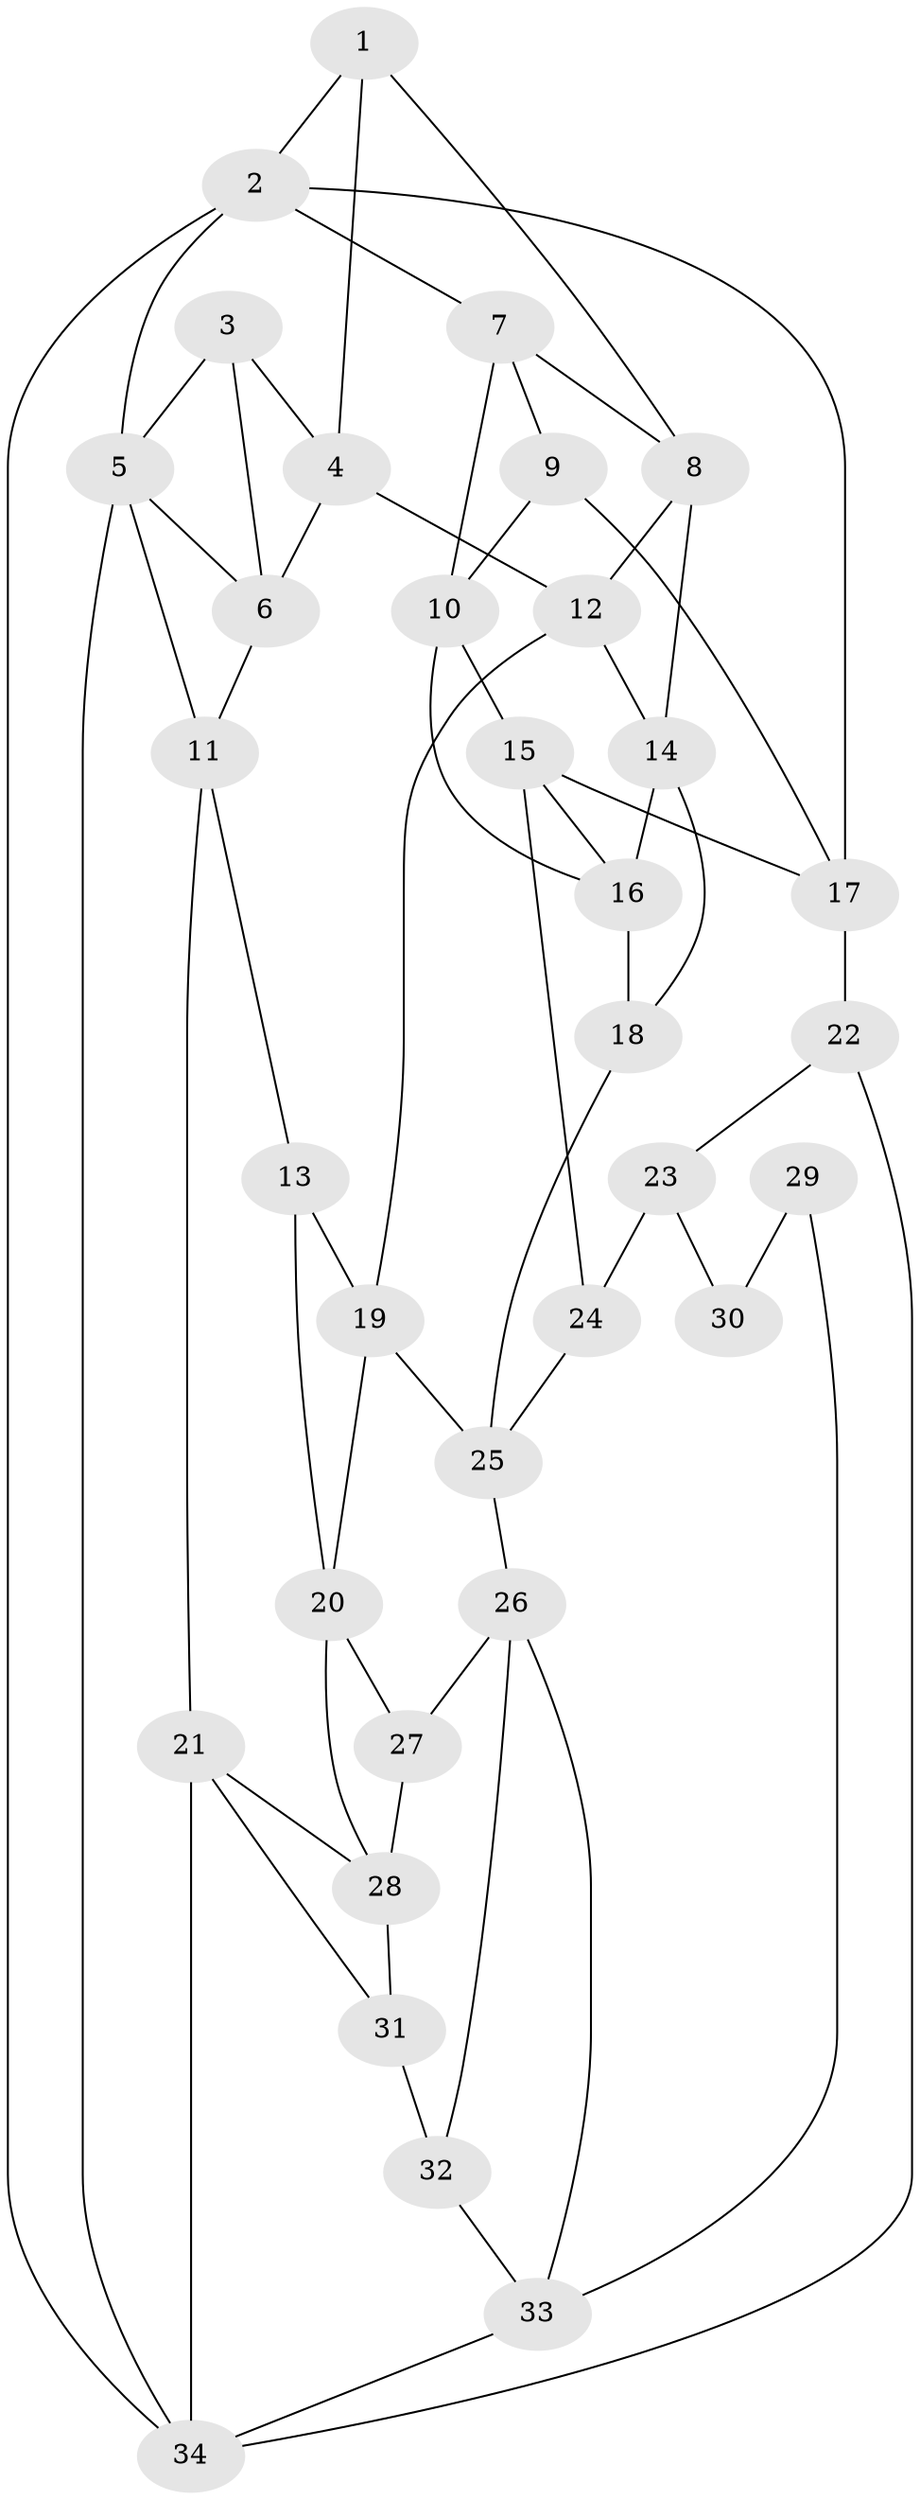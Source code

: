 // original degree distribution, {3: 0.029411764705882353, 4: 0.2647058823529412, 5: 0.47058823529411764, 6: 0.23529411764705882}
// Generated by graph-tools (version 1.1) at 2025/03/03/09/25 03:03:14]
// undirected, 34 vertices, 62 edges
graph export_dot {
graph [start="1"]
  node [color=gray90,style=filled];
  1;
  2;
  3;
  4;
  5;
  6;
  7;
  8;
  9;
  10;
  11;
  12;
  13;
  14;
  15;
  16;
  17;
  18;
  19;
  20;
  21;
  22;
  23;
  24;
  25;
  26;
  27;
  28;
  29;
  30;
  31;
  32;
  33;
  34;
  1 -- 2 [weight=1.0];
  1 -- 4 [weight=1.0];
  1 -- 8 [weight=1.0];
  2 -- 5 [weight=1.0];
  2 -- 7 [weight=1.0];
  2 -- 17 [weight=1.0];
  2 -- 34 [weight=1.0];
  3 -- 4 [weight=1.0];
  3 -- 5 [weight=1.0];
  3 -- 6 [weight=1.0];
  4 -- 6 [weight=1.0];
  4 -- 12 [weight=1.0];
  5 -- 6 [weight=1.0];
  5 -- 11 [weight=1.0];
  5 -- 34 [weight=1.0];
  6 -- 11 [weight=1.0];
  7 -- 8 [weight=1.0];
  7 -- 9 [weight=1.0];
  7 -- 10 [weight=1.0];
  8 -- 12 [weight=1.0];
  8 -- 14 [weight=1.0];
  9 -- 10 [weight=1.0];
  9 -- 17 [weight=1.0];
  10 -- 15 [weight=1.0];
  10 -- 16 [weight=1.0];
  11 -- 13 [weight=1.0];
  11 -- 21 [weight=1.0];
  12 -- 14 [weight=1.0];
  12 -- 19 [weight=1.0];
  13 -- 19 [weight=1.0];
  13 -- 20 [weight=1.0];
  14 -- 16 [weight=1.0];
  14 -- 18 [weight=1.0];
  15 -- 16 [weight=1.0];
  15 -- 17 [weight=1.0];
  15 -- 24 [weight=1.0];
  16 -- 18 [weight=1.0];
  17 -- 22 [weight=1.0];
  18 -- 25 [weight=1.0];
  19 -- 20 [weight=1.0];
  19 -- 25 [weight=1.0];
  20 -- 27 [weight=1.0];
  20 -- 28 [weight=1.0];
  21 -- 28 [weight=1.0];
  21 -- 31 [weight=1.0];
  21 -- 34 [weight=1.0];
  22 -- 23 [weight=1.0];
  22 -- 34 [weight=1.0];
  23 -- 24 [weight=1.0];
  23 -- 30 [weight=2.0];
  24 -- 25 [weight=1.0];
  25 -- 26 [weight=1.0];
  26 -- 27 [weight=1.0];
  26 -- 32 [weight=1.0];
  26 -- 33 [weight=1.0];
  27 -- 28 [weight=1.0];
  28 -- 31 [weight=1.0];
  29 -- 30 [weight=2.0];
  29 -- 33 [weight=1.0];
  31 -- 32 [weight=2.0];
  32 -- 33 [weight=1.0];
  33 -- 34 [weight=1.0];
}
